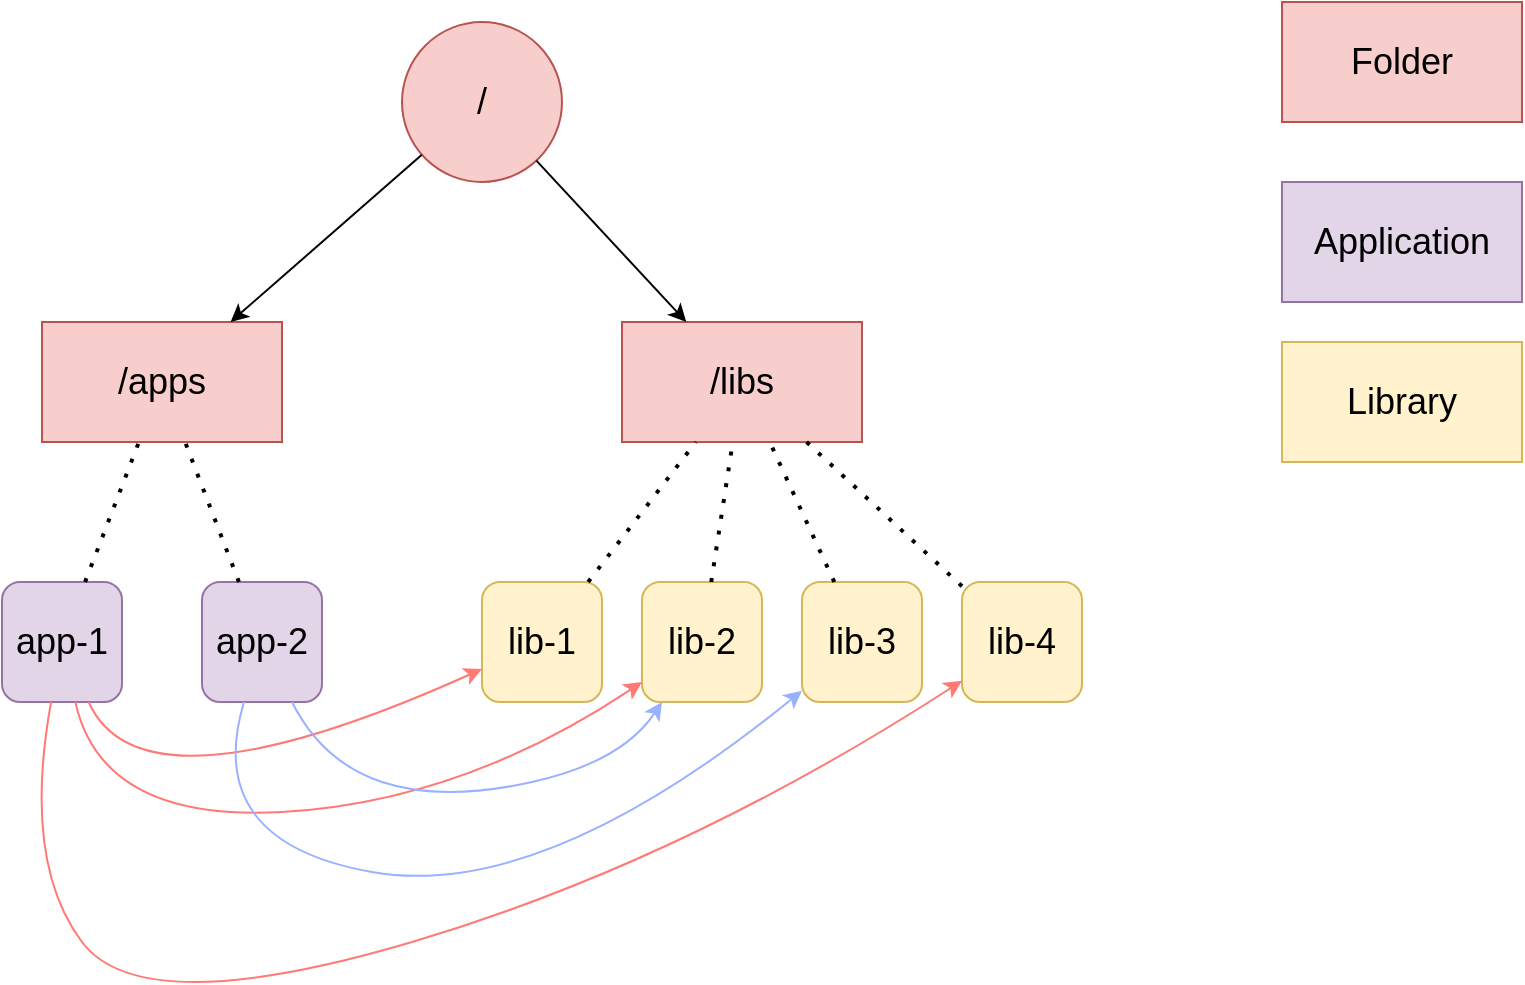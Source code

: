 <mxfile version="20.5.3" type="github">
  <diagram id="prtHgNgQTEPvFCAcTncT" name="Page-1">
    <mxGraphModel dx="946" dy="565" grid="1" gridSize="10" guides="1" tooltips="1" connect="1" arrows="1" fold="1" page="1" pageScale="1" pageWidth="827" pageHeight="1169" math="0" shadow="0">
      <root>
        <mxCell id="0" />
        <mxCell id="1" parent="0" />
        <mxCell id="lrYOXXNQL4ouZOacPgD7-1" value="&lt;font style=&quot;font-size: 18px;&quot;&gt;/&lt;/font&gt;" style="ellipse;whiteSpace=wrap;html=1;aspect=fixed;fillColor=#f8cecc;strokeColor=#b85450;" vertex="1" parent="1">
          <mxGeometry x="240" y="20" width="80" height="80" as="geometry" />
        </mxCell>
        <mxCell id="lrYOXXNQL4ouZOacPgD7-2" value="/apps" style="rounded=0;whiteSpace=wrap;html=1;fontSize=18;fillColor=#f8cecc;strokeColor=#b85450;" vertex="1" parent="1">
          <mxGeometry x="60" y="170" width="120" height="60" as="geometry" />
        </mxCell>
        <mxCell id="lrYOXXNQL4ouZOacPgD7-3" value="/libs" style="rounded=0;whiteSpace=wrap;html=1;fontSize=18;fillColor=#f8cecc;strokeColor=#b85450;" vertex="1" parent="1">
          <mxGeometry x="350" y="170" width="120" height="60" as="geometry" />
        </mxCell>
        <mxCell id="lrYOXXNQL4ouZOacPgD7-4" value="" style="endArrow=classic;html=1;rounded=0;fontSize=18;" edge="1" parent="1" source="lrYOXXNQL4ouZOacPgD7-1" target="lrYOXXNQL4ouZOacPgD7-2">
          <mxGeometry width="50" height="50" relative="1" as="geometry">
            <mxPoint x="430" y="280" as="sourcePoint" />
            <mxPoint x="480" y="230" as="targetPoint" />
          </mxGeometry>
        </mxCell>
        <mxCell id="lrYOXXNQL4ouZOacPgD7-5" value="" style="endArrow=classic;html=1;rounded=0;fontSize=18;" edge="1" parent="1" source="lrYOXXNQL4ouZOacPgD7-1" target="lrYOXXNQL4ouZOacPgD7-3">
          <mxGeometry width="50" height="50" relative="1" as="geometry">
            <mxPoint x="430" y="280" as="sourcePoint" />
            <mxPoint x="480" y="230" as="targetPoint" />
          </mxGeometry>
        </mxCell>
        <mxCell id="lrYOXXNQL4ouZOacPgD7-6" value="Folder" style="rounded=0;whiteSpace=wrap;html=1;fontSize=18;fillColor=#f8cecc;strokeColor=#b85450;" vertex="1" parent="1">
          <mxGeometry x="680" y="10" width="120" height="60" as="geometry" />
        </mxCell>
        <mxCell id="lrYOXXNQL4ouZOacPgD7-7" value="Application" style="rounded=0;whiteSpace=wrap;html=1;fontSize=18;fillColor=#e1d5e7;strokeColor=#9673a6;" vertex="1" parent="1">
          <mxGeometry x="680" y="100" width="120" height="60" as="geometry" />
        </mxCell>
        <mxCell id="lrYOXXNQL4ouZOacPgD7-8" value="Library" style="rounded=0;whiteSpace=wrap;html=1;fontSize=18;fillColor=#fff2cc;strokeColor=#d6b656;" vertex="1" parent="1">
          <mxGeometry x="680" y="180" width="120" height="60" as="geometry" />
        </mxCell>
        <mxCell id="lrYOXXNQL4ouZOacPgD7-12" value="app-1" style="rounded=1;whiteSpace=wrap;html=1;fontSize=18;fillColor=#e1d5e7;strokeColor=#9673a6;" vertex="1" parent="1">
          <mxGeometry x="40" y="300" width="60" height="60" as="geometry" />
        </mxCell>
        <mxCell id="lrYOXXNQL4ouZOacPgD7-13" value="app-2" style="rounded=1;whiteSpace=wrap;html=1;fontSize=18;fillColor=#e1d5e7;strokeColor=#9673a6;" vertex="1" parent="1">
          <mxGeometry x="140" y="300" width="60" height="60" as="geometry" />
        </mxCell>
        <mxCell id="lrYOXXNQL4ouZOacPgD7-14" value="lib-1" style="rounded=1;whiteSpace=wrap;html=1;fontSize=18;fillColor=#fff2cc;strokeColor=#d6b656;" vertex="1" parent="1">
          <mxGeometry x="280" y="300" width="60" height="60" as="geometry" />
        </mxCell>
        <mxCell id="lrYOXXNQL4ouZOacPgD7-15" value="lib-2" style="rounded=1;whiteSpace=wrap;html=1;fontSize=18;fillColor=#fff2cc;strokeColor=#d6b656;" vertex="1" parent="1">
          <mxGeometry x="360" y="300" width="60" height="60" as="geometry" />
        </mxCell>
        <mxCell id="lrYOXXNQL4ouZOacPgD7-16" value="lib-3" style="rounded=1;whiteSpace=wrap;html=1;fontSize=18;fillColor=#fff2cc;strokeColor=#d6b656;" vertex="1" parent="1">
          <mxGeometry x="440" y="300" width="60" height="60" as="geometry" />
        </mxCell>
        <mxCell id="lrYOXXNQL4ouZOacPgD7-17" value="lib-4" style="rounded=1;whiteSpace=wrap;html=1;fontSize=18;fillColor=#fff2cc;strokeColor=#d6b656;" vertex="1" parent="1">
          <mxGeometry x="520" y="300" width="60" height="60" as="geometry" />
        </mxCell>
        <mxCell id="lrYOXXNQL4ouZOacPgD7-20" value="" style="endArrow=none;dashed=1;html=1;dashPattern=1 3;strokeWidth=2;rounded=0;fontSize=18;" edge="1" parent="1" source="lrYOXXNQL4ouZOacPgD7-12" target="lrYOXXNQL4ouZOacPgD7-2">
          <mxGeometry width="50" height="50" relative="1" as="geometry">
            <mxPoint x="360" y="350" as="sourcePoint" />
            <mxPoint x="410" y="300" as="targetPoint" />
          </mxGeometry>
        </mxCell>
        <mxCell id="lrYOXXNQL4ouZOacPgD7-22" value="" style="endArrow=none;dashed=1;html=1;dashPattern=1 3;strokeWidth=2;rounded=0;fontSize=18;" edge="1" parent="1" source="lrYOXXNQL4ouZOacPgD7-13" target="lrYOXXNQL4ouZOacPgD7-2">
          <mxGeometry width="50" height="50" relative="1" as="geometry">
            <mxPoint x="91.538" y="310" as="sourcePoint" />
            <mxPoint x="118.462" y="240" as="targetPoint" />
          </mxGeometry>
        </mxCell>
        <mxCell id="lrYOXXNQL4ouZOacPgD7-23" value="" style="endArrow=none;dashed=1;html=1;dashPattern=1 3;strokeWidth=2;rounded=0;fontSize=18;" edge="1" parent="1" source="lrYOXXNQL4ouZOacPgD7-14" target="lrYOXXNQL4ouZOacPgD7-3">
          <mxGeometry width="50" height="50" relative="1" as="geometry">
            <mxPoint x="101.538" y="320" as="sourcePoint" />
            <mxPoint x="128.462" y="250" as="targetPoint" />
          </mxGeometry>
        </mxCell>
        <mxCell id="lrYOXXNQL4ouZOacPgD7-24" value="" style="endArrow=none;dashed=1;html=1;dashPattern=1 3;strokeWidth=2;rounded=0;fontSize=18;" edge="1" parent="1" source="lrYOXXNQL4ouZOacPgD7-15" target="lrYOXXNQL4ouZOacPgD7-3">
          <mxGeometry width="50" height="50" relative="1" as="geometry">
            <mxPoint x="111.538" y="330" as="sourcePoint" />
            <mxPoint x="138.462" y="260" as="targetPoint" />
          </mxGeometry>
        </mxCell>
        <mxCell id="lrYOXXNQL4ouZOacPgD7-25" value="" style="endArrow=none;dashed=1;html=1;dashPattern=1 3;strokeWidth=2;rounded=0;fontSize=18;" edge="1" parent="1" source="lrYOXXNQL4ouZOacPgD7-16" target="lrYOXXNQL4ouZOacPgD7-3">
          <mxGeometry width="50" height="50" relative="1" as="geometry">
            <mxPoint x="121.538" y="340" as="sourcePoint" />
            <mxPoint x="148.462" y="270" as="targetPoint" />
          </mxGeometry>
        </mxCell>
        <mxCell id="lrYOXXNQL4ouZOacPgD7-26" value="" style="endArrow=none;dashed=1;html=1;dashPattern=1 3;strokeWidth=2;rounded=0;fontSize=18;" edge="1" parent="1" source="lrYOXXNQL4ouZOacPgD7-17" target="lrYOXXNQL4ouZOacPgD7-3">
          <mxGeometry width="50" height="50" relative="1" as="geometry">
            <mxPoint x="131.538" y="350" as="sourcePoint" />
            <mxPoint x="158.462" y="280" as="targetPoint" />
          </mxGeometry>
        </mxCell>
        <mxCell id="lrYOXXNQL4ouZOacPgD7-27" value="" style="curved=1;endArrow=classic;html=1;rounded=0;fontSize=18;strokeColor=#FF7A75;" edge="1" parent="1" source="lrYOXXNQL4ouZOacPgD7-12" target="lrYOXXNQL4ouZOacPgD7-14">
          <mxGeometry width="50" height="50" relative="1" as="geometry">
            <mxPoint x="310" y="510" as="sourcePoint" />
            <mxPoint x="360" y="460" as="targetPoint" />
            <Array as="points">
              <mxPoint x="110" y="420" />
            </Array>
          </mxGeometry>
        </mxCell>
        <mxCell id="lrYOXXNQL4ouZOacPgD7-30" value="" style="curved=1;endArrow=classic;html=1;rounded=0;fontSize=18;strokeColor=#FF7A75;" edge="1" parent="1" source="lrYOXXNQL4ouZOacPgD7-12" target="lrYOXXNQL4ouZOacPgD7-15">
          <mxGeometry width="50" height="50" relative="1" as="geometry">
            <mxPoint x="310" y="510" as="sourcePoint" />
            <mxPoint x="360" y="460" as="targetPoint" />
            <Array as="points">
              <mxPoint x="90" y="420" />
              <mxPoint x="270" y="410" />
            </Array>
          </mxGeometry>
        </mxCell>
        <mxCell id="lrYOXXNQL4ouZOacPgD7-31" value="" style="curved=1;endArrow=classic;html=1;rounded=0;fontSize=18;strokeColor=#FF7A75;" edge="1" parent="1" source="lrYOXXNQL4ouZOacPgD7-12" target="lrYOXXNQL4ouZOacPgD7-17">
          <mxGeometry width="50" height="50" relative="1" as="geometry">
            <mxPoint x="310" y="510" as="sourcePoint" />
            <mxPoint x="360" y="460" as="targetPoint" />
            <Array as="points">
              <mxPoint x="50" y="440" />
              <mxPoint x="110" y="520" />
              <mxPoint x="380" y="440" />
            </Array>
          </mxGeometry>
        </mxCell>
        <mxCell id="lrYOXXNQL4ouZOacPgD7-32" value="" style="curved=1;endArrow=classic;html=1;rounded=0;fontSize=18;strokeColor=#99B1FF;" edge="1" parent="1" source="lrYOXXNQL4ouZOacPgD7-13" target="lrYOXXNQL4ouZOacPgD7-15">
          <mxGeometry width="50" height="50" relative="1" as="geometry">
            <mxPoint x="310" y="510" as="sourcePoint" />
            <mxPoint x="360" y="460" as="targetPoint" />
            <Array as="points">
              <mxPoint x="200" y="390" />
              <mxPoint x="260" y="410" />
              <mxPoint x="350" y="390" />
            </Array>
          </mxGeometry>
        </mxCell>
        <mxCell id="lrYOXXNQL4ouZOacPgD7-33" value="" style="curved=1;endArrow=classic;html=1;rounded=0;fontSize=18;strokeColor=#99B1FF;" edge="1" parent="1" source="lrYOXXNQL4ouZOacPgD7-13" target="lrYOXXNQL4ouZOacPgD7-16">
          <mxGeometry width="50" height="50" relative="1" as="geometry">
            <mxPoint x="310" y="510" as="sourcePoint" />
            <mxPoint x="360" y="460" as="targetPoint" />
            <Array as="points">
              <mxPoint x="140" y="430" />
              <mxPoint x="310" y="460" />
            </Array>
          </mxGeometry>
        </mxCell>
      </root>
    </mxGraphModel>
  </diagram>
</mxfile>
